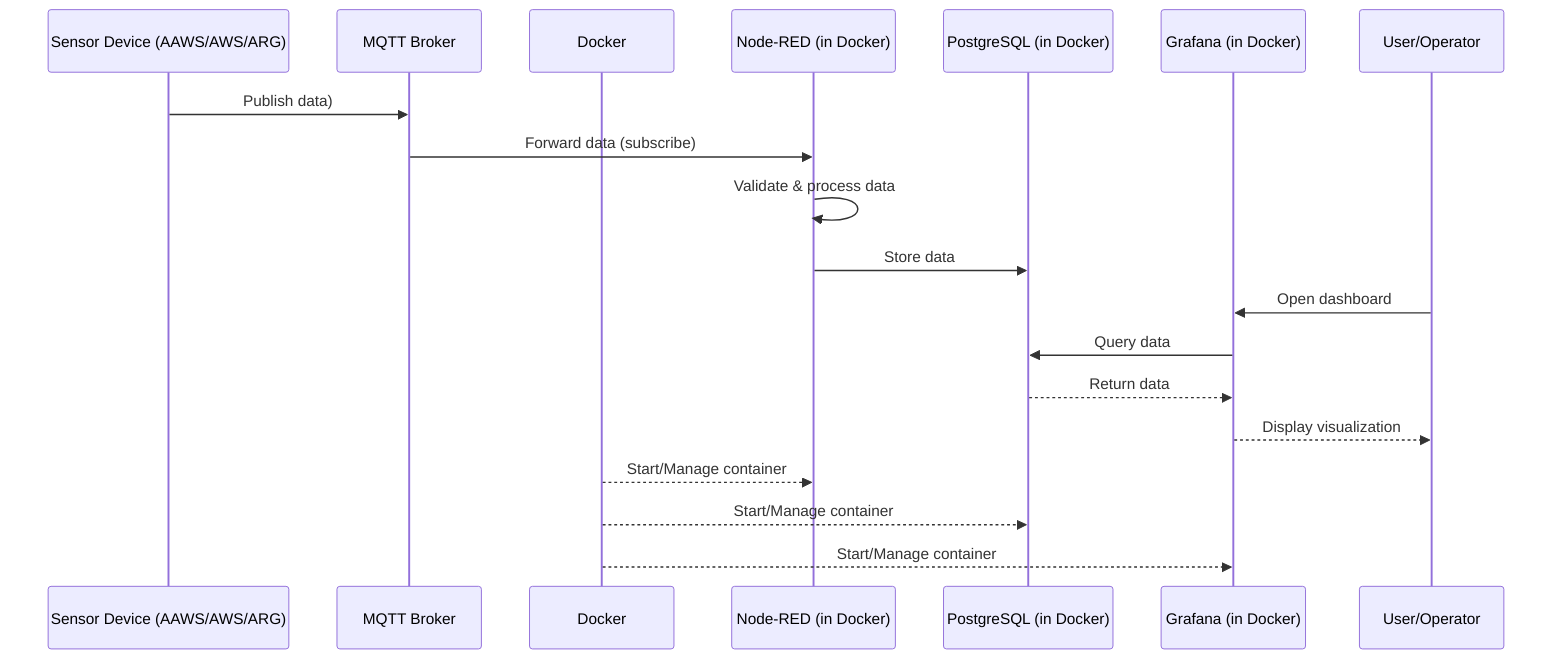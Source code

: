 sequenceDiagram
    participant Sensor as Sensor Device (AAWS/AWS/ARG)
    participant MQTT as MQTT Broker
    participant Docker as Docker
    participant NR as Node-RED (in Docker)
    participant DB as PostgreSQL (in Docker)
    participant Grafana as Grafana (in Docker)
    participant User as User/Operator

    Sensor->>MQTT: Publish data)
    MQTT->>NR: Forward data (subscribe)
    NR->>NR: Validate & process data
    NR->>DB: Store data
    User->>Grafana: Open dashboard
    Grafana->>DB: Query data
    DB-->>Grafana: Return data
    Grafana-->>User: Display visualization

    Docker-->>NR: Start/Manage container
    Docker-->>DB: Start/Manage container
    Docker-->>Grafana: Start/Manage container